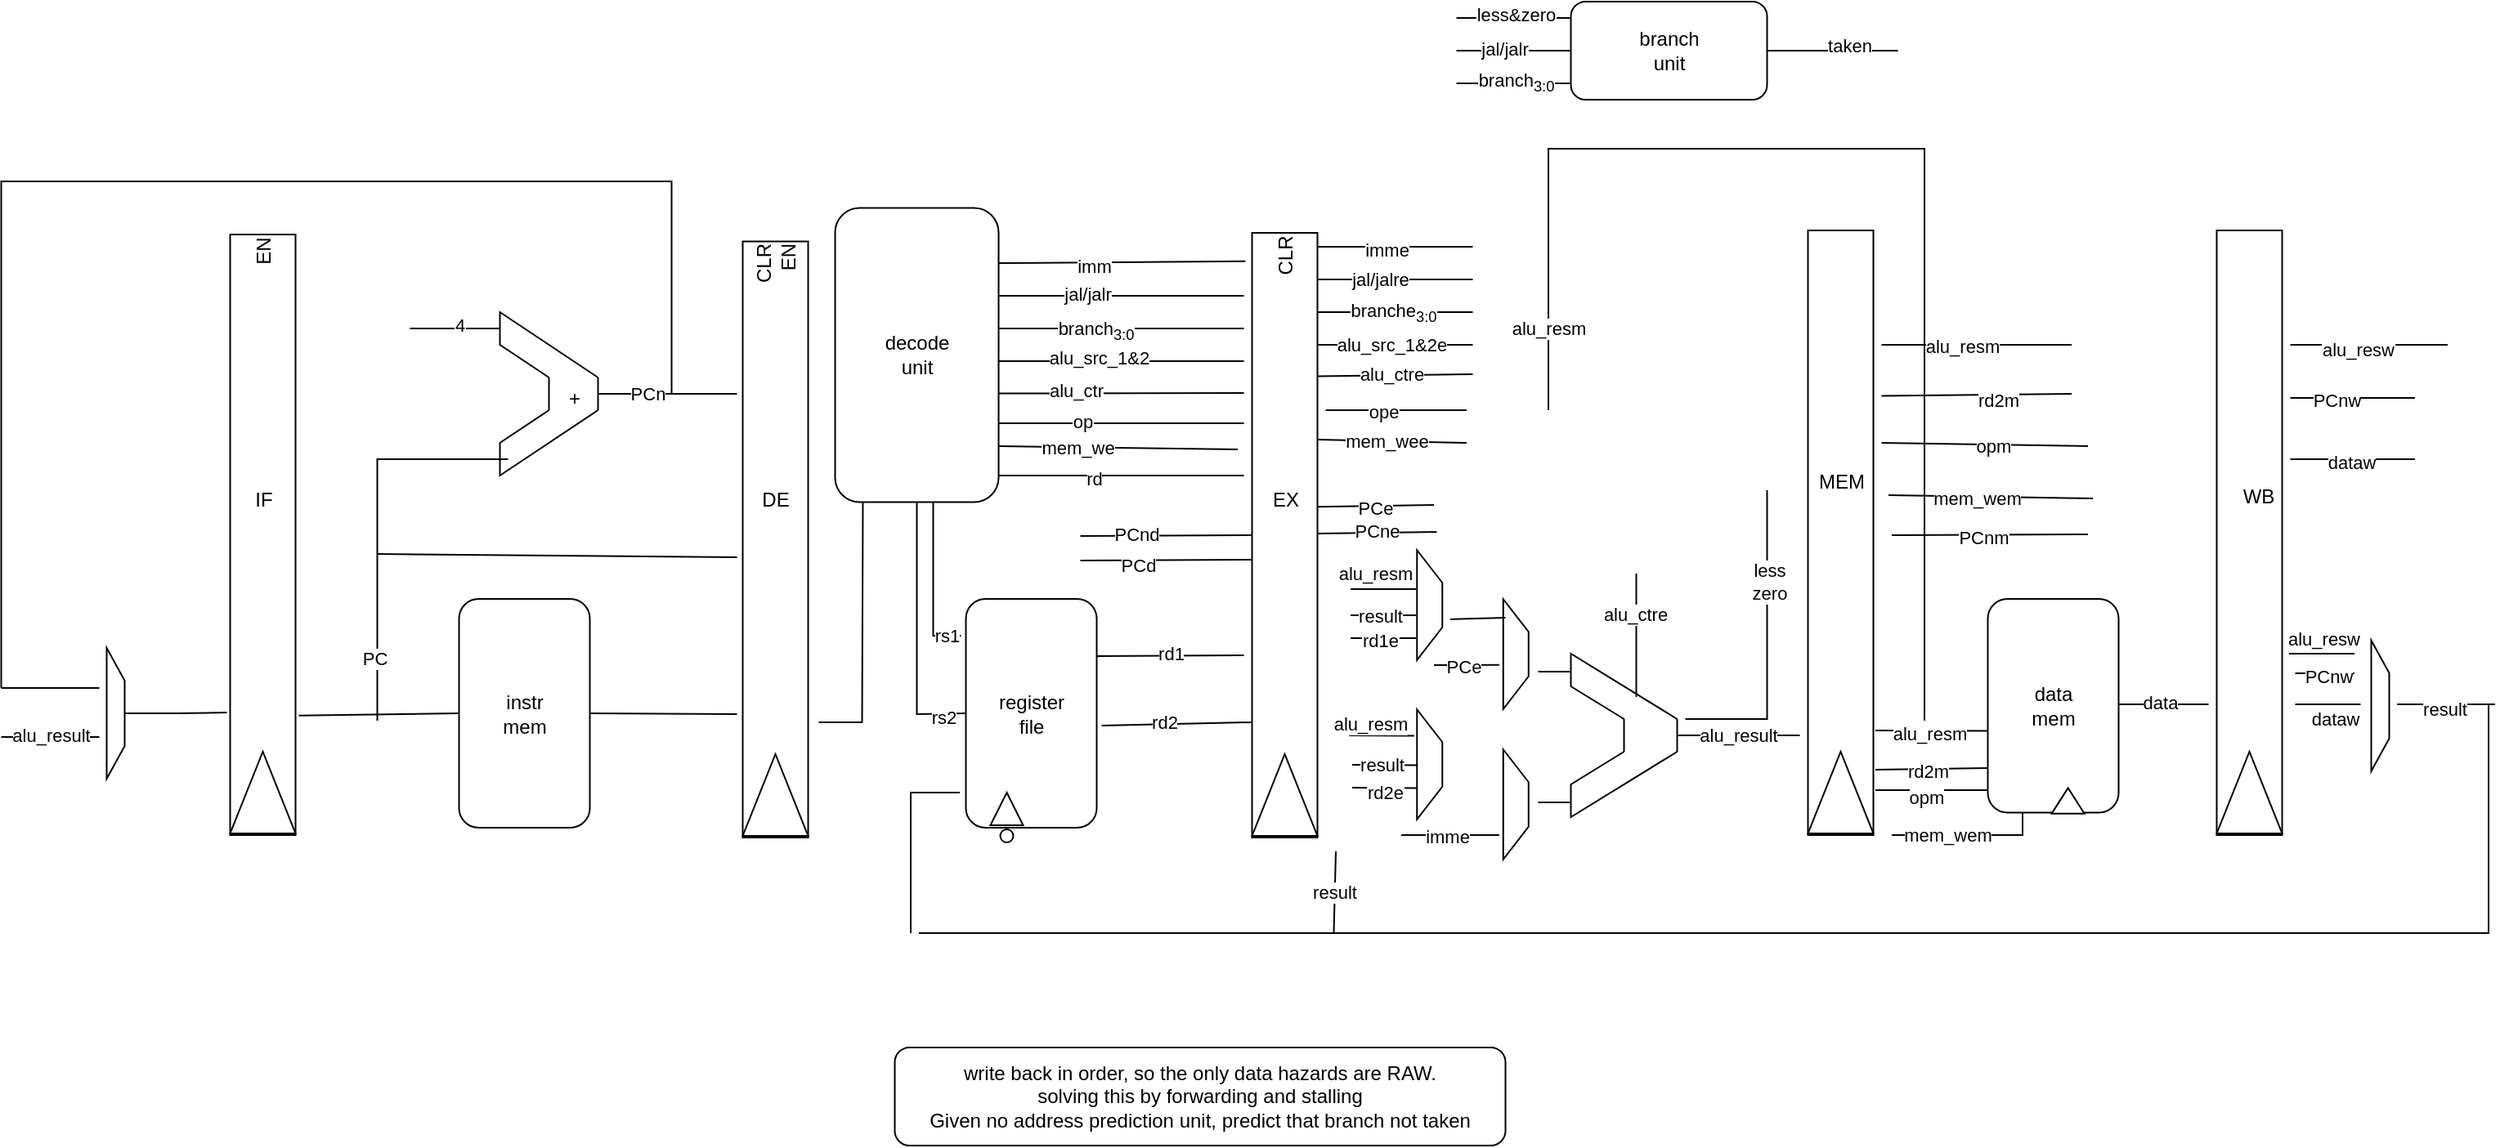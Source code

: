 <mxfile version="26.2.8">
  <diagram name="Page-1" id="StYZJcCEQKMgn_R7Sx6w">
    <mxGraphModel dx="2068" dy="1111" grid="1" gridSize="10" guides="1" tooltips="1" connect="1" arrows="1" fold="1" page="1" pageScale="1" pageWidth="850" pageHeight="1100" math="0" shadow="0">
      <root>
        <mxCell id="0" />
        <mxCell id="1" parent="0" />
        <mxCell id="P6e8AEhCtGOh2EU1g-Fo-20" value="write back in order, so the only data hazards are RAW.&lt;div&gt;solving this by forwarding and stalling&lt;/div&gt;&lt;div&gt;Given no address prediction unit, predict that branch not taken&lt;/div&gt;" style="rounded=1;whiteSpace=wrap;html=1;" parent="1" vertex="1">
          <mxGeometry x="670.25" y="910" width="373.5" height="60" as="geometry" />
        </mxCell>
        <mxCell id="Wlrv1BH2EtyuIiHUKAzt-6" value="instr&lt;div&gt;mem&lt;/div&gt;" style="rounded=1;whiteSpace=wrap;html=1;" vertex="1" parent="1">
          <mxGeometry x="403.75" y="635.5" width="80" height="140" as="geometry" />
        </mxCell>
        <mxCell id="Wlrv1BH2EtyuIiHUKAzt-10" value="" style="shape=trapezoid;perimeter=trapezoidPerimeter;whiteSpace=wrap;html=1;fixedSize=1;rotation=90;" vertex="1" parent="1">
          <mxGeometry x="153.75" y="700" width="80" height="11" as="geometry" />
        </mxCell>
        <mxCell id="Wlrv1BH2EtyuIiHUKAzt-24" value="&lt;div&gt;EN&lt;/div&gt;" style="rounded=0;whiteSpace=wrap;html=1;rotation=-90;align=right;" vertex="1" parent="1">
          <mxGeometry x="100" y="576.25" width="367.5" height="40" as="geometry" />
        </mxCell>
        <mxCell id="Wlrv1BH2EtyuIiHUKAzt-26" value="" style="triangle;whiteSpace=wrap;html=1;rotation=-90;" vertex="1" parent="1">
          <mxGeometry x="258.75" y="734" width="50" height="40" as="geometry" />
        </mxCell>
        <mxCell id="Wlrv1BH2EtyuIiHUKAzt-27" value="&lt;div&gt;CLR&lt;/div&gt;&lt;div&gt;EN&lt;/div&gt;" style="rounded=0;whiteSpace=wrap;html=1;rotation=-90;align=right;" vertex="1" parent="1">
          <mxGeometry x="414.88" y="579.13" width="364.75" height="40" as="geometry" />
        </mxCell>
        <mxCell id="Wlrv1BH2EtyuIiHUKAzt-28" value="" style="triangle;whiteSpace=wrap;html=1;rotation=-90;" vertex="1" parent="1">
          <mxGeometry x="572.25" y="735.5" width="50" height="40" as="geometry" />
        </mxCell>
        <mxCell id="Wlrv1BH2EtyuIiHUKAzt-29" value="&lt;div&gt;CLR&lt;/div&gt;" style="rounded=0;whiteSpace=wrap;html=1;rotation=-90;align=right;" vertex="1" parent="1">
          <mxGeometry x="723.75" y="576.5" width="370" height="40" as="geometry" />
        </mxCell>
        <mxCell id="Wlrv1BH2EtyuIiHUKAzt-30" value="" style="triangle;whiteSpace=wrap;html=1;rotation=-90;" vertex="1" parent="1">
          <mxGeometry x="883.75" y="735.5" width="50" height="40" as="geometry" />
        </mxCell>
        <mxCell id="Wlrv1BH2EtyuIiHUKAzt-31" value="" style="rounded=0;whiteSpace=wrap;html=1;rotation=-90;align=right;" vertex="1" parent="1">
          <mxGeometry x="1063.75" y="575" width="370" height="40" as="geometry" />
        </mxCell>
        <mxCell id="Wlrv1BH2EtyuIiHUKAzt-32" value="" style="triangle;whiteSpace=wrap;html=1;rotation=-90;" vertex="1" parent="1">
          <mxGeometry x="1223.75" y="734" width="50" height="40" as="geometry" />
        </mxCell>
        <mxCell id="Wlrv1BH2EtyuIiHUKAzt-33" value="" style="rounded=0;whiteSpace=wrap;html=1;rotation=-90;align=right;" vertex="1" parent="1">
          <mxGeometry x="1313.75" y="575" width="370" height="40" as="geometry" />
        </mxCell>
        <mxCell id="Wlrv1BH2EtyuIiHUKAzt-34" value="" style="triangle;whiteSpace=wrap;html=1;rotation=-90;" vertex="1" parent="1">
          <mxGeometry x="1473.75" y="734" width="50" height="40" as="geometry" />
        </mxCell>
        <mxCell id="Wlrv1BH2EtyuIiHUKAzt-35" value="IF" style="text;html=1;align=center;verticalAlign=middle;resizable=0;points=[];autosize=1;strokeColor=none;fillColor=none;" vertex="1" parent="1">
          <mxGeometry x="268.75" y="560" width="30" height="30" as="geometry" />
        </mxCell>
        <mxCell id="Wlrv1BH2EtyuIiHUKAzt-36" value="DE" style="text;html=1;align=center;verticalAlign=middle;resizable=0;points=[];autosize=1;strokeColor=none;fillColor=none;" vertex="1" parent="1">
          <mxGeometry x="577.25" y="560" width="40" height="30" as="geometry" />
        </mxCell>
        <mxCell id="Wlrv1BH2EtyuIiHUKAzt-37" value="EX" style="text;html=1;align=center;verticalAlign=middle;resizable=0;points=[];autosize=1;strokeColor=none;fillColor=none;" vertex="1" parent="1">
          <mxGeometry x="888.75" y="559.5" width="40" height="30" as="geometry" />
        </mxCell>
        <mxCell id="Wlrv1BH2EtyuIiHUKAzt-38" value="MEM" style="text;html=1;align=center;verticalAlign=middle;resizable=0;points=[];autosize=1;strokeColor=none;fillColor=none;" vertex="1" parent="1">
          <mxGeometry x="1223.75" y="549.13" width="50" height="30" as="geometry" />
        </mxCell>
        <mxCell id="Wlrv1BH2EtyuIiHUKAzt-39" value="WB" style="text;html=1;align=center;verticalAlign=middle;resizable=0;points=[];autosize=1;strokeColor=none;fillColor=none;" vertex="1" parent="1">
          <mxGeometry x="1483.75" y="558" width="40" height="30" as="geometry" />
        </mxCell>
        <mxCell id="Wlrv1BH2EtyuIiHUKAzt-41" style="edgeStyle=orthogonalEdgeStyle;rounded=0;orthogonalLoop=1;jettySize=auto;html=1;exitX=0.5;exitY=0;exitDx=0;exitDy=0;entryX=0.204;entryY=-0.05;entryDx=0;entryDy=0;entryPerimeter=0;endArrow=none;startFill=0;" edge="1" parent="1" source="Wlrv1BH2EtyuIiHUKAzt-10" target="Wlrv1BH2EtyuIiHUKAzt-24">
          <mxGeometry relative="1" as="geometry" />
        </mxCell>
        <mxCell id="Wlrv1BH2EtyuIiHUKAzt-42" value="" style="endArrow=none;html=1;rounded=0;exitX=0.199;exitY=1.05;exitDx=0;exitDy=0;exitPerimeter=0;entryX=0;entryY=0.5;entryDx=0;entryDy=0;" edge="1" parent="1" source="Wlrv1BH2EtyuIiHUKAzt-24" target="Wlrv1BH2EtyuIiHUKAzt-6">
          <mxGeometry width="50" height="50" relative="1" as="geometry">
            <mxPoint x="513.75" y="830" as="sourcePoint" />
            <mxPoint x="563.75" y="780" as="targetPoint" />
          </mxGeometry>
        </mxCell>
        <mxCell id="Wlrv1BH2EtyuIiHUKAzt-43" value="" style="endArrow=none;html=1;rounded=0;" edge="1" parent="1">
          <mxGeometry width="50" height="50" relative="1" as="geometry">
            <mxPoint x="353.75" y="704" as="sourcePoint" />
            <mxPoint x="433.75" y="550" as="targetPoint" />
            <Array as="points">
              <mxPoint x="353.75" y="550" />
            </Array>
          </mxGeometry>
        </mxCell>
        <mxCell id="Wlrv1BH2EtyuIiHUKAzt-46" value="PC" style="edgeLabel;html=1;align=center;verticalAlign=middle;resizable=0;points=[];" vertex="1" connectable="0" parent="Wlrv1BH2EtyuIiHUKAzt-43">
          <mxGeometry x="-0.727" y="2" relative="1" as="geometry">
            <mxPoint as="offset" />
          </mxGeometry>
        </mxCell>
        <mxCell id="Wlrv1BH2EtyuIiHUKAzt-45" value="" style="endArrow=none;html=1;rounded=0;" edge="1" parent="1">
          <mxGeometry width="50" height="50" relative="1" as="geometry">
            <mxPoint x="353.75" y="710" as="sourcePoint" />
            <mxPoint x="353.75" y="704" as="targetPoint" />
            <Array as="points" />
          </mxGeometry>
        </mxCell>
        <mxCell id="Wlrv1BH2EtyuIiHUKAzt-54" value="" style="group" vertex="1" connectable="0" parent="1">
          <mxGeometry x="428.75" y="460" width="60" height="100" as="geometry" />
        </mxCell>
        <mxCell id="Wlrv1BH2EtyuIiHUKAzt-49" value="" style="endArrow=none;html=1;rounded=0;" edge="1" parent="Wlrv1BH2EtyuIiHUKAzt-54">
          <mxGeometry width="50" height="50" relative="1" as="geometry">
            <mxPoint x="30" y="40" as="sourcePoint" />
            <mxPoint x="60" y="40" as="targetPoint" />
            <Array as="points">
              <mxPoint y="20" />
              <mxPoint />
            </Array>
          </mxGeometry>
        </mxCell>
        <mxCell id="Wlrv1BH2EtyuIiHUKAzt-51" value="" style="endArrow=none;html=1;rounded=0;" edge="1" parent="Wlrv1BH2EtyuIiHUKAzt-54">
          <mxGeometry width="50" height="50" relative="1" as="geometry">
            <mxPoint x="30" y="60" as="sourcePoint" />
            <mxPoint x="60" y="60" as="targetPoint" />
            <Array as="points">
              <mxPoint y="80" />
              <mxPoint y="100" />
            </Array>
          </mxGeometry>
        </mxCell>
        <mxCell id="Wlrv1BH2EtyuIiHUKAzt-52" value="" style="endArrow=none;html=1;rounded=0;" edge="1" parent="Wlrv1BH2EtyuIiHUKAzt-54">
          <mxGeometry width="50" height="50" relative="1" as="geometry">
            <mxPoint x="60" y="60" as="sourcePoint" />
            <mxPoint x="60" y="40" as="targetPoint" />
          </mxGeometry>
        </mxCell>
        <mxCell id="Wlrv1BH2EtyuIiHUKAzt-53" value="" style="endArrow=none;html=1;rounded=0;" edge="1" parent="Wlrv1BH2EtyuIiHUKAzt-54">
          <mxGeometry width="50" height="50" relative="1" as="geometry">
            <mxPoint x="30" y="60" as="sourcePoint" />
            <mxPoint x="30" y="40" as="targetPoint" />
          </mxGeometry>
        </mxCell>
        <mxCell id="Wlrv1BH2EtyuIiHUKAzt-55" value="" style="group" vertex="1" connectable="0" parent="1">
          <mxGeometry x="1083.75" y="669" width="65" height="100" as="geometry" />
        </mxCell>
        <mxCell id="Wlrv1BH2EtyuIiHUKAzt-56" value="" style="endArrow=none;html=1;rounded=0;" edge="1" parent="Wlrv1BH2EtyuIiHUKAzt-55">
          <mxGeometry width="50" height="50" relative="1" as="geometry">
            <mxPoint x="32.5" y="40" as="sourcePoint" />
            <mxPoint x="65" y="40" as="targetPoint" />
            <Array as="points">
              <mxPoint y="20" />
              <mxPoint />
            </Array>
          </mxGeometry>
        </mxCell>
        <mxCell id="Wlrv1BH2EtyuIiHUKAzt-57" value="" style="endArrow=none;html=1;rounded=0;" edge="1" parent="Wlrv1BH2EtyuIiHUKAzt-55">
          <mxGeometry width="50" height="50" relative="1" as="geometry">
            <mxPoint x="32.5" y="60" as="sourcePoint" />
            <mxPoint x="65" y="60" as="targetPoint" />
            <Array as="points">
              <mxPoint y="80" />
              <mxPoint y="100" />
            </Array>
          </mxGeometry>
        </mxCell>
        <mxCell id="Wlrv1BH2EtyuIiHUKAzt-58" value="" style="endArrow=none;html=1;rounded=0;" edge="1" parent="Wlrv1BH2EtyuIiHUKAzt-55">
          <mxGeometry width="50" height="50" relative="1" as="geometry">
            <mxPoint x="65" y="60" as="sourcePoint" />
            <mxPoint x="65" y="40" as="targetPoint" />
          </mxGeometry>
        </mxCell>
        <mxCell id="Wlrv1BH2EtyuIiHUKAzt-59" value="" style="endArrow=none;html=1;rounded=0;" edge="1" parent="Wlrv1BH2EtyuIiHUKAzt-55">
          <mxGeometry width="50" height="50" relative="1" as="geometry">
            <mxPoint x="32.5" y="60" as="sourcePoint" />
            <mxPoint x="32.5" y="40" as="targetPoint" />
          </mxGeometry>
        </mxCell>
        <mxCell id="Wlrv1BH2EtyuIiHUKAzt-97" value="" style="endArrow=none;html=1;rounded=0;" edge="1" parent="Wlrv1BH2EtyuIiHUKAzt-55">
          <mxGeometry width="50" height="50" relative="1" as="geometry">
            <mxPoint x="65" y="50" as="sourcePoint" />
            <mxPoint x="140" y="50" as="targetPoint" />
          </mxGeometry>
        </mxCell>
        <mxCell id="Wlrv1BH2EtyuIiHUKAzt-98" value="alu_result" style="edgeLabel;html=1;align=center;verticalAlign=middle;resizable=0;points=[];" vertex="1" connectable="0" parent="Wlrv1BH2EtyuIiHUKAzt-97">
          <mxGeometry x="-0.44" relative="1" as="geometry">
            <mxPoint x="16" as="offset" />
          </mxGeometry>
        </mxCell>
        <mxCell id="Wlrv1BH2EtyuIiHUKAzt-99" value="" style="endArrow=none;html=1;rounded=0;" edge="1" parent="Wlrv1BH2EtyuIiHUKAzt-55">
          <mxGeometry width="50" height="50" relative="1" as="geometry">
            <mxPoint x="70" y="40" as="sourcePoint" />
            <mxPoint x="120" y="-100" as="targetPoint" />
            <Array as="points">
              <mxPoint x="120" y="40" />
            </Array>
          </mxGeometry>
        </mxCell>
        <mxCell id="Wlrv1BH2EtyuIiHUKAzt-100" value="less&lt;div&gt;zero&lt;/div&gt;" style="edgeLabel;html=1;align=center;verticalAlign=middle;resizable=0;points=[];" vertex="1" connectable="0" parent="Wlrv1BH2EtyuIiHUKAzt-99">
          <mxGeometry x="0.41" y="-1" relative="1" as="geometry">
            <mxPoint as="offset" />
          </mxGeometry>
        </mxCell>
        <mxCell id="Wlrv1BH2EtyuIiHUKAzt-137" value="" style="endArrow=none;html=1;rounded=0;" edge="1" parent="Wlrv1BH2EtyuIiHUKAzt-55">
          <mxGeometry width="50" height="50" relative="1" as="geometry">
            <mxPoint x="40" y="26.5" as="sourcePoint" />
            <mxPoint x="40" y="-49" as="targetPoint" />
          </mxGeometry>
        </mxCell>
        <mxCell id="Wlrv1BH2EtyuIiHUKAzt-138" value="alu_ctre" style="edgeLabel;html=1;align=center;verticalAlign=middle;resizable=0;points=[];" vertex="1" connectable="0" parent="Wlrv1BH2EtyuIiHUKAzt-137">
          <mxGeometry x="0.338" y="1" relative="1" as="geometry">
            <mxPoint as="offset" />
          </mxGeometry>
        </mxCell>
        <mxCell id="Wlrv1BH2EtyuIiHUKAzt-61" value="" style="endArrow=none;html=1;rounded=0;" edge="1" parent="1">
          <mxGeometry width="50" height="50" relative="1" as="geometry">
            <mxPoint x="373.75" y="470" as="sourcePoint" />
            <mxPoint x="428.75" y="470" as="targetPoint" />
          </mxGeometry>
        </mxCell>
        <mxCell id="Wlrv1BH2EtyuIiHUKAzt-62" value="4" style="edgeLabel;html=1;align=center;verticalAlign=middle;resizable=0;points=[];" vertex="1" connectable="0" parent="Wlrv1BH2EtyuIiHUKAzt-61">
          <mxGeometry x="0.091" y="2" relative="1" as="geometry">
            <mxPoint as="offset" />
          </mxGeometry>
        </mxCell>
        <mxCell id="Wlrv1BH2EtyuIiHUKAzt-63" value="" style="endArrow=none;html=1;rounded=0;" edge="1" parent="1">
          <mxGeometry width="50" height="50" relative="1" as="geometry">
            <mxPoint x="488.75" y="510" as="sourcePoint" />
            <mxPoint x="573.75" y="510" as="targetPoint" />
          </mxGeometry>
        </mxCell>
        <mxCell id="Wlrv1BH2EtyuIiHUKAzt-136" value="PCn" style="edgeLabel;html=1;align=center;verticalAlign=middle;resizable=0;points=[];" vertex="1" connectable="0" parent="Wlrv1BH2EtyuIiHUKAzt-63">
          <mxGeometry x="-0.294" relative="1" as="geometry">
            <mxPoint as="offset" />
          </mxGeometry>
        </mxCell>
        <mxCell id="Wlrv1BH2EtyuIiHUKAzt-64" value="" style="endArrow=none;html=1;rounded=0;" edge="1" parent="1">
          <mxGeometry width="50" height="50" relative="1" as="geometry">
            <mxPoint x="353.75" y="608" as="sourcePoint" />
            <mxPoint x="573.75" y="610" as="targetPoint" />
          </mxGeometry>
        </mxCell>
        <mxCell id="Wlrv1BH2EtyuIiHUKAzt-65" value="+" style="text;html=1;align=center;verticalAlign=middle;resizable=0;points=[];autosize=1;strokeColor=none;fillColor=none;" vertex="1" parent="1">
          <mxGeometry x="458.75" y="498" width="30" height="30" as="geometry" />
        </mxCell>
        <mxCell id="Wlrv1BH2EtyuIiHUKAzt-66" value="" style="endArrow=none;html=1;rounded=0;" edge="1" parent="1">
          <mxGeometry width="50" height="50" relative="1" as="geometry">
            <mxPoint x="123.75" y="690" as="sourcePoint" />
            <mxPoint x="183.75" y="690" as="targetPoint" />
          </mxGeometry>
        </mxCell>
        <mxCell id="Wlrv1BH2EtyuIiHUKAzt-67" value="" style="endArrow=none;html=1;rounded=0;" edge="1" parent="1">
          <mxGeometry width="50" height="50" relative="1" as="geometry">
            <mxPoint x="123.75" y="720" as="sourcePoint" />
            <mxPoint x="183.75" y="720" as="targetPoint" />
          </mxGeometry>
        </mxCell>
        <mxCell id="Wlrv1BH2EtyuIiHUKAzt-176" value="alu_result" style="edgeLabel;html=1;align=center;verticalAlign=middle;resizable=0;points=[];" vertex="1" connectable="0" parent="Wlrv1BH2EtyuIiHUKAzt-67">
          <mxGeometry x="-0.025" y="1" relative="1" as="geometry">
            <mxPoint as="offset" />
          </mxGeometry>
        </mxCell>
        <mxCell id="Wlrv1BH2EtyuIiHUKAzt-69" value="" style="endArrow=none;html=1;rounded=0;" edge="1" parent="1">
          <mxGeometry width="50" height="50" relative="1" as="geometry">
            <mxPoint x="123.75" y="690" as="sourcePoint" />
            <mxPoint x="533.75" y="510" as="targetPoint" />
            <Array as="points">
              <mxPoint x="123.75" y="380" />
              <mxPoint x="533.75" y="380" />
            </Array>
          </mxGeometry>
        </mxCell>
        <mxCell id="Wlrv1BH2EtyuIiHUKAzt-70" value="" style="endArrow=none;html=1;rounded=0;exitX=1;exitY=0.5;exitDx=0;exitDy=0;" edge="1" parent="1" source="Wlrv1BH2EtyuIiHUKAzt-6">
          <mxGeometry width="50" height="50" relative="1" as="geometry">
            <mxPoint x="523.75" y="750" as="sourcePoint" />
            <mxPoint x="573.75" y="706" as="targetPoint" />
          </mxGeometry>
        </mxCell>
        <mxCell id="Wlrv1BH2EtyuIiHUKAzt-71" value="register&lt;div&gt;file&lt;/div&gt;" style="rounded=1;whiteSpace=wrap;html=1;" vertex="1" parent="1">
          <mxGeometry x="713.75" y="635.5" width="80" height="140" as="geometry" />
        </mxCell>
        <mxCell id="Wlrv1BH2EtyuIiHUKAzt-76" value="" style="endArrow=none;html=1;rounded=0;exitX=1;exitY=0.25;exitDx=0;exitDy=0;" edge="1" parent="1" source="Wlrv1BH2EtyuIiHUKAzt-71">
          <mxGeometry width="50" height="50" relative="1" as="geometry">
            <mxPoint x="778.75" y="720" as="sourcePoint" />
            <mxPoint x="883.75" y="670" as="targetPoint" />
          </mxGeometry>
        </mxCell>
        <mxCell id="Wlrv1BH2EtyuIiHUKAzt-77" value="rd1" style="edgeLabel;html=1;align=center;verticalAlign=middle;resizable=0;points=[];" vertex="1" connectable="0" parent="Wlrv1BH2EtyuIiHUKAzt-76">
          <mxGeometry x="0.0" y="2" relative="1" as="geometry">
            <mxPoint as="offset" />
          </mxGeometry>
        </mxCell>
        <mxCell id="Wlrv1BH2EtyuIiHUKAzt-78" value="" style="endArrow=none;html=1;rounded=0;exitX=1.038;exitY=0.554;exitDx=0;exitDy=0;exitPerimeter=0;" edge="1" parent="1" source="Wlrv1BH2EtyuIiHUKAzt-71">
          <mxGeometry width="50" height="50" relative="1" as="geometry">
            <mxPoint x="838.75" y="761" as="sourcePoint" />
            <mxPoint x="888.75" y="711" as="targetPoint" />
          </mxGeometry>
        </mxCell>
        <mxCell id="Wlrv1BH2EtyuIiHUKAzt-79" value="rd2" style="edgeLabel;html=1;align=center;verticalAlign=middle;resizable=0;points=[];" vertex="1" connectable="0" parent="Wlrv1BH2EtyuIiHUKAzt-78">
          <mxGeometry x="-0.174" y="1" relative="1" as="geometry">
            <mxPoint as="offset" />
          </mxGeometry>
        </mxCell>
        <mxCell id="Wlrv1BH2EtyuIiHUKAzt-80" value="" style="endArrow=none;html=1;rounded=0;entryX=0.17;entryY=0.993;entryDx=0;entryDy=0;entryPerimeter=0;" edge="1" parent="1" target="Wlrv1BH2EtyuIiHUKAzt-82">
          <mxGeometry width="50" height="50" relative="1" as="geometry">
            <mxPoint x="623.75" y="711" as="sourcePoint" />
            <mxPoint x="650.75" y="600" as="targetPoint" />
            <Array as="points">
              <mxPoint x="650.25" y="711" />
            </Array>
          </mxGeometry>
        </mxCell>
        <mxCell id="Wlrv1BH2EtyuIiHUKAzt-82" value="decode&lt;div&gt;unit&lt;/div&gt;" style="rounded=1;whiteSpace=wrap;html=1;" vertex="1" parent="1">
          <mxGeometry x="633.75" y="396.25" width="100" height="180" as="geometry" />
        </mxCell>
        <mxCell id="Wlrv1BH2EtyuIiHUKAzt-83" value="" style="endArrow=none;html=1;rounded=0;exitX=-0.037;exitY=0.161;exitDx=0;exitDy=0;exitPerimeter=0;" edge="1" parent="1" source="Wlrv1BH2EtyuIiHUKAzt-71">
          <mxGeometry width="50" height="50" relative="1" as="geometry">
            <mxPoint x="693.75" y="640" as="sourcePoint" />
            <mxPoint x="693.75" y="576.25" as="targetPoint" />
            <Array as="points">
              <mxPoint x="693.75" y="658" />
            </Array>
          </mxGeometry>
        </mxCell>
        <mxCell id="Wlrv1BH2EtyuIiHUKAzt-87" value="rs1" style="edgeLabel;html=1;align=center;verticalAlign=middle;resizable=0;points=[];" vertex="1" connectable="0" parent="Wlrv1BH2EtyuIiHUKAzt-83">
          <mxGeometry x="-0.817" relative="1" as="geometry">
            <mxPoint as="offset" />
          </mxGeometry>
        </mxCell>
        <mxCell id="Wlrv1BH2EtyuIiHUKAzt-85" value="" style="endArrow=none;html=1;rounded=0;entryX=0.5;entryY=1;entryDx=0;entryDy=0;exitX=0;exitY=0.5;exitDx=0;exitDy=0;" edge="1" parent="1" source="Wlrv1BH2EtyuIiHUKAzt-71" target="Wlrv1BH2EtyuIiHUKAzt-82">
          <mxGeometry width="50" height="50" relative="1" as="geometry">
            <mxPoint x="523.75" y="750" as="sourcePoint" />
            <mxPoint x="573.75" y="700" as="targetPoint" />
            <Array as="points">
              <mxPoint x="683.75" y="706" />
            </Array>
          </mxGeometry>
        </mxCell>
        <mxCell id="Wlrv1BH2EtyuIiHUKAzt-88" value="rs2" style="edgeLabel;html=1;align=center;verticalAlign=middle;resizable=0;points=[];" vertex="1" connectable="0" parent="Wlrv1BH2EtyuIiHUKAzt-85">
          <mxGeometry x="-0.824" y="2" relative="1" as="geometry">
            <mxPoint as="offset" />
          </mxGeometry>
        </mxCell>
        <mxCell id="Wlrv1BH2EtyuIiHUKAzt-89" value="" style="endArrow=none;html=1;rounded=0;" edge="1" parent="1">
          <mxGeometry width="50" height="50" relative="1" as="geometry">
            <mxPoint x="733.75" y="560" as="sourcePoint" />
            <mxPoint x="883.75" y="560" as="targetPoint" />
          </mxGeometry>
        </mxCell>
        <mxCell id="Wlrv1BH2EtyuIiHUKAzt-90" value="rd" style="edgeLabel;html=1;align=center;verticalAlign=middle;resizable=0;points=[];" vertex="1" connectable="0" parent="Wlrv1BH2EtyuIiHUKAzt-89">
          <mxGeometry x="-0.227" y="-3" relative="1" as="geometry">
            <mxPoint y="-1" as="offset" />
          </mxGeometry>
        </mxCell>
        <mxCell id="Wlrv1BH2EtyuIiHUKAzt-91" value="" style="endArrow=none;html=1;rounded=0;" edge="1" parent="1">
          <mxGeometry width="50" height="50" relative="1" as="geometry">
            <mxPoint x="733.75" y="509.75" as="sourcePoint" />
            <mxPoint x="883.75" y="509.5" as="targetPoint" />
          </mxGeometry>
        </mxCell>
        <mxCell id="Wlrv1BH2EtyuIiHUKAzt-116" value="alu_ctr" style="edgeLabel;html=1;align=center;verticalAlign=middle;resizable=0;points=[];" vertex="1" connectable="0" parent="Wlrv1BH2EtyuIiHUKAzt-91">
          <mxGeometry x="-0.373" y="2" relative="1" as="geometry">
            <mxPoint as="offset" />
          </mxGeometry>
        </mxCell>
        <mxCell id="Wlrv1BH2EtyuIiHUKAzt-92" value="" style="endArrow=none;html=1;rounded=0;entryX=0.953;entryY=-0.1;entryDx=0;entryDy=0;entryPerimeter=0;" edge="1" parent="1" target="Wlrv1BH2EtyuIiHUKAzt-29">
          <mxGeometry width="50" height="50" relative="1" as="geometry">
            <mxPoint x="733.75" y="430" as="sourcePoint" />
            <mxPoint x="783.75" y="380" as="targetPoint" />
          </mxGeometry>
        </mxCell>
        <mxCell id="Wlrv1BH2EtyuIiHUKAzt-93" value="imm" style="edgeLabel;html=1;align=center;verticalAlign=middle;resizable=0;points=[];" vertex="1" connectable="0" parent="Wlrv1BH2EtyuIiHUKAzt-92">
          <mxGeometry x="-0.232" y="-2" relative="1" as="geometry">
            <mxPoint as="offset" />
          </mxGeometry>
        </mxCell>
        <mxCell id="Wlrv1BH2EtyuIiHUKAzt-94" value="" style="endArrow=none;html=1;rounded=0;" edge="1" parent="1">
          <mxGeometry width="50" height="50" relative="1" as="geometry">
            <mxPoint x="733.75" y="450" as="sourcePoint" />
            <mxPoint x="883.75" y="450" as="targetPoint" />
          </mxGeometry>
        </mxCell>
        <mxCell id="Wlrv1BH2EtyuIiHUKAzt-110" value="jal/jalr" style="edgeLabel;html=1;align=center;verticalAlign=middle;resizable=0;points=[];" vertex="1" connectable="0" parent="Wlrv1BH2EtyuIiHUKAzt-94">
          <mxGeometry x="-0.28" y="1" relative="1" as="geometry">
            <mxPoint as="offset" />
          </mxGeometry>
        </mxCell>
        <mxCell id="Wlrv1BH2EtyuIiHUKAzt-101" value="branch&lt;div&gt;unit&lt;/div&gt;" style="rounded=1;whiteSpace=wrap;html=1;" vertex="1" parent="1">
          <mxGeometry x="1083.75" y="270" width="120" height="60" as="geometry" />
        </mxCell>
        <mxCell id="Wlrv1BH2EtyuIiHUKAzt-102" value="" style="endArrow=none;html=1;rounded=0;" edge="1" parent="1">
          <mxGeometry width="50" height="50" relative="1" as="geometry">
            <mxPoint x="1013.75" y="280" as="sourcePoint" />
            <mxPoint x="1083.75" y="280" as="targetPoint" />
          </mxGeometry>
        </mxCell>
        <mxCell id="Wlrv1BH2EtyuIiHUKAzt-103" value="less&amp;amp;zero" style="edgeLabel;html=1;align=center;verticalAlign=middle;resizable=0;points=[];" vertex="1" connectable="0" parent="Wlrv1BH2EtyuIiHUKAzt-102">
          <mxGeometry x="0.029" y="2" relative="1" as="geometry">
            <mxPoint as="offset" />
          </mxGeometry>
        </mxCell>
        <mxCell id="Wlrv1BH2EtyuIiHUKAzt-104" value="" style="endArrow=none;html=1;rounded=0;" edge="1" parent="1">
          <mxGeometry width="50" height="50" relative="1" as="geometry">
            <mxPoint x="1013.75" y="320" as="sourcePoint" />
            <mxPoint x="1083.75" y="320" as="targetPoint" />
          </mxGeometry>
        </mxCell>
        <mxCell id="Wlrv1BH2EtyuIiHUKAzt-105" value="branch&lt;sub&gt;3:0&lt;/sub&gt;" style="edgeLabel;html=1;align=center;verticalAlign=middle;resizable=0;points=[];" vertex="1" connectable="0" parent="Wlrv1BH2EtyuIiHUKAzt-104">
          <mxGeometry x="-0.286" relative="1" as="geometry">
            <mxPoint x="11" as="offset" />
          </mxGeometry>
        </mxCell>
        <mxCell id="Wlrv1BH2EtyuIiHUKAzt-106" value="" style="endArrow=none;html=1;rounded=0;" edge="1" parent="1">
          <mxGeometry width="50" height="50" relative="1" as="geometry">
            <mxPoint x="1203.75" y="300" as="sourcePoint" />
            <mxPoint x="1283.75" y="300" as="targetPoint" />
          </mxGeometry>
        </mxCell>
        <mxCell id="Wlrv1BH2EtyuIiHUKAzt-107" value="taken" style="edgeLabel;html=1;align=center;verticalAlign=middle;resizable=0;points=[];" vertex="1" connectable="0" parent="Wlrv1BH2EtyuIiHUKAzt-106">
          <mxGeometry x="0.25" y="3" relative="1" as="geometry">
            <mxPoint as="offset" />
          </mxGeometry>
        </mxCell>
        <mxCell id="Wlrv1BH2EtyuIiHUKAzt-108" value="" style="endArrow=none;html=1;rounded=0;" edge="1" parent="1">
          <mxGeometry width="50" height="50" relative="1" as="geometry">
            <mxPoint x="1013.75" y="300" as="sourcePoint" />
            <mxPoint x="1083.75" y="300" as="targetPoint" />
          </mxGeometry>
        </mxCell>
        <mxCell id="Wlrv1BH2EtyuIiHUKAzt-109" value="jal/jalr" style="edgeLabel;html=1;align=center;verticalAlign=middle;resizable=0;points=[];" vertex="1" connectable="0" parent="Wlrv1BH2EtyuIiHUKAzt-108">
          <mxGeometry x="-0.171" y="1" relative="1" as="geometry">
            <mxPoint as="offset" />
          </mxGeometry>
        </mxCell>
        <mxCell id="Wlrv1BH2EtyuIiHUKAzt-111" value="" style="endArrow=none;html=1;rounded=0;" edge="1" parent="1">
          <mxGeometry width="50" height="50" relative="1" as="geometry">
            <mxPoint x="733.75" y="470" as="sourcePoint" />
            <mxPoint x="883.75" y="470" as="targetPoint" />
          </mxGeometry>
        </mxCell>
        <mxCell id="Wlrv1BH2EtyuIiHUKAzt-112" value="branch&lt;sub&gt;3:0&lt;/sub&gt;" style="edgeLabel;html=1;align=center;verticalAlign=middle;resizable=0;points=[];" vertex="1" connectable="0" parent="Wlrv1BH2EtyuIiHUKAzt-111">
          <mxGeometry x="-0.36" y="-2" relative="1" as="geometry">
            <mxPoint x="11" as="offset" />
          </mxGeometry>
        </mxCell>
        <mxCell id="Wlrv1BH2EtyuIiHUKAzt-113" value="" style="endArrow=none;html=1;rounded=0;" edge="1" parent="1">
          <mxGeometry width="50" height="50" relative="1" as="geometry">
            <mxPoint x="733.75" y="490" as="sourcePoint" />
            <mxPoint x="883.75" y="490" as="targetPoint" />
          </mxGeometry>
        </mxCell>
        <mxCell id="Wlrv1BH2EtyuIiHUKAzt-114" value="alu_src_1&amp;amp;2" style="edgeLabel;html=1;align=center;verticalAlign=middle;resizable=0;points=[];" vertex="1" connectable="0" parent="Wlrv1BH2EtyuIiHUKAzt-113">
          <mxGeometry x="-0.48" y="2" relative="1" as="geometry">
            <mxPoint x="22" as="offset" />
          </mxGeometry>
        </mxCell>
        <mxCell id="Wlrv1BH2EtyuIiHUKAzt-115" value="" style="endArrow=none;html=1;rounded=0;" edge="1" parent="1">
          <mxGeometry width="50" height="50" relative="1" as="geometry">
            <mxPoint x="733.75" y="528" as="sourcePoint" />
            <mxPoint x="883.75" y="528" as="targetPoint" />
          </mxGeometry>
        </mxCell>
        <mxCell id="Wlrv1BH2EtyuIiHUKAzt-199" value="op" style="edgeLabel;html=1;align=center;verticalAlign=middle;resizable=0;points=[];" vertex="1" connectable="0" parent="Wlrv1BH2EtyuIiHUKAzt-115">
          <mxGeometry x="-0.317" y="1" relative="1" as="geometry">
            <mxPoint as="offset" />
          </mxGeometry>
        </mxCell>
        <mxCell id="Wlrv1BH2EtyuIiHUKAzt-117" value="" style="shape=trapezoid;perimeter=trapezoidPerimeter;whiteSpace=wrap;html=1;fixedSize=1;rotation=90;" vertex="1" parent="1">
          <mxGeometry x="1016.5" y="661.5" width="67.25" height="15.5" as="geometry" />
        </mxCell>
        <mxCell id="Wlrv1BH2EtyuIiHUKAzt-118" value="" style="shape=trapezoid;perimeter=trapezoidPerimeter;whiteSpace=wrap;html=1;fixedSize=1;rotation=90;" vertex="1" parent="1">
          <mxGeometry x="1016.5" y="753.5" width="67.25" height="15.5" as="geometry" />
        </mxCell>
        <mxCell id="Wlrv1BH2EtyuIiHUKAzt-119" value="" style="shape=trapezoid;perimeter=trapezoidPerimeter;whiteSpace=wrap;html=1;fixedSize=1;rotation=90;" vertex="1" parent="1">
          <mxGeometry x="963.75" y="631.5" width="67.25" height="15.5" as="geometry" />
        </mxCell>
        <mxCell id="Wlrv1BH2EtyuIiHUKAzt-120" value="" style="shape=trapezoid;perimeter=trapezoidPerimeter;whiteSpace=wrap;html=1;fixedSize=1;rotation=90;" vertex="1" parent="1">
          <mxGeometry x="963.75" y="729" width="67.25" height="15.5" as="geometry" />
        </mxCell>
        <mxCell id="Wlrv1BH2EtyuIiHUKAzt-121" value="" style="endArrow=none;html=1;rounded=0;" edge="1" parent="1">
          <mxGeometry width="50" height="50" relative="1" as="geometry">
            <mxPoint x="928.75" y="420" as="sourcePoint" />
            <mxPoint x="1023.75" y="420" as="targetPoint" />
          </mxGeometry>
        </mxCell>
        <mxCell id="Wlrv1BH2EtyuIiHUKAzt-122" value="imme" style="edgeLabel;html=1;align=center;verticalAlign=middle;resizable=0;points=[];" vertex="1" connectable="0" parent="Wlrv1BH2EtyuIiHUKAzt-121">
          <mxGeometry x="-0.116" y="-2" relative="1" as="geometry">
            <mxPoint as="offset" />
          </mxGeometry>
        </mxCell>
        <mxCell id="Wlrv1BH2EtyuIiHUKAzt-123" value="" style="endArrow=none;html=1;rounded=0;" edge="1" parent="1">
          <mxGeometry width="50" height="50" relative="1" as="geometry">
            <mxPoint x="928.75" y="440" as="sourcePoint" />
            <mxPoint x="1023.75" y="440" as="targetPoint" />
          </mxGeometry>
        </mxCell>
        <mxCell id="Wlrv1BH2EtyuIiHUKAzt-124" value="jal/jalre" style="edgeLabel;html=1;align=center;verticalAlign=middle;resizable=0;points=[];" vertex="1" connectable="0" parent="Wlrv1BH2EtyuIiHUKAzt-123">
          <mxGeometry x="-0.2" relative="1" as="geometry">
            <mxPoint as="offset" />
          </mxGeometry>
        </mxCell>
        <mxCell id="Wlrv1BH2EtyuIiHUKAzt-126" value="" style="endArrow=none;html=1;rounded=0;" edge="1" parent="1">
          <mxGeometry width="50" height="50" relative="1" as="geometry">
            <mxPoint x="928.75" y="460" as="sourcePoint" />
            <mxPoint x="1023.75" y="460" as="targetPoint" />
          </mxGeometry>
        </mxCell>
        <mxCell id="Wlrv1BH2EtyuIiHUKAzt-127" value="branche&lt;sub&gt;3:0&lt;/sub&gt;" style="edgeLabel;html=1;align=center;verticalAlign=middle;resizable=0;points=[];" vertex="1" connectable="0" parent="Wlrv1BH2EtyuIiHUKAzt-126">
          <mxGeometry x="-0.284" y="-1" relative="1" as="geometry">
            <mxPoint x="12" as="offset" />
          </mxGeometry>
        </mxCell>
        <mxCell id="Wlrv1BH2EtyuIiHUKAzt-128" value="" style="endArrow=none;html=1;rounded=0;" edge="1" parent="1">
          <mxGeometry width="50" height="50" relative="1" as="geometry">
            <mxPoint x="928.75" y="480" as="sourcePoint" />
            <mxPoint x="1023.75" y="480" as="targetPoint" />
          </mxGeometry>
        </mxCell>
        <mxCell id="Wlrv1BH2EtyuIiHUKAzt-129" value="alu_src_1&amp;amp;2e" style="edgeLabel;html=1;align=center;verticalAlign=middle;resizable=0;points=[];" vertex="1" connectable="0" parent="Wlrv1BH2EtyuIiHUKAzt-128">
          <mxGeometry x="-0.347" y="-1" relative="1" as="geometry">
            <mxPoint x="14" y="-1" as="offset" />
          </mxGeometry>
        </mxCell>
        <mxCell id="Wlrv1BH2EtyuIiHUKAzt-130" value="" style="endArrow=none;html=1;rounded=0;" edge="1" parent="1">
          <mxGeometry width="50" height="50" relative="1" as="geometry">
            <mxPoint x="928.75" y="499.25" as="sourcePoint" />
            <mxPoint x="1023.75" y="498" as="targetPoint" />
          </mxGeometry>
        </mxCell>
        <mxCell id="Wlrv1BH2EtyuIiHUKAzt-131" value="alu_ctre" style="edgeLabel;html=1;align=center;verticalAlign=middle;resizable=0;points=[];" vertex="1" connectable="0" parent="Wlrv1BH2EtyuIiHUKAzt-130">
          <mxGeometry x="-0.348" y="-3" relative="1" as="geometry">
            <mxPoint x="14" y="-4" as="offset" />
          </mxGeometry>
        </mxCell>
        <mxCell id="Wlrv1BH2EtyuIiHUKAzt-132" value="data&lt;div&gt;mem&lt;/div&gt;" style="rounded=1;whiteSpace=wrap;html=1;" vertex="1" parent="1">
          <mxGeometry x="1338.75" y="635.5" width="80" height="130.75" as="geometry" />
        </mxCell>
        <mxCell id="Wlrv1BH2EtyuIiHUKAzt-133" value="" style="shape=trapezoid;perimeter=trapezoidPerimeter;whiteSpace=wrap;html=1;fixedSize=1;rotation=90;" vertex="1" parent="1">
          <mxGeometry x="1538.75" y="695.38" width="80" height="11" as="geometry" />
        </mxCell>
        <mxCell id="Wlrv1BH2EtyuIiHUKAzt-134" value="" style="endArrow=none;html=1;rounded=0;" edge="1" parent="1">
          <mxGeometry width="50" height="50" relative="1" as="geometry">
            <mxPoint x="1418.75" y="700" as="sourcePoint" />
            <mxPoint x="1473.75" y="700" as="targetPoint" />
          </mxGeometry>
        </mxCell>
        <mxCell id="Wlrv1BH2EtyuIiHUKAzt-221" value="data" style="edgeLabel;html=1;align=center;verticalAlign=middle;resizable=0;points=[];" vertex="1" connectable="0" parent="Wlrv1BH2EtyuIiHUKAzt-134">
          <mxGeometry x="-0.118" y="1" relative="1" as="geometry">
            <mxPoint as="offset" />
          </mxGeometry>
        </mxCell>
        <mxCell id="Wlrv1BH2EtyuIiHUKAzt-135" value="" style="endArrow=none;html=1;rounded=0;" edge="1" parent="1">
          <mxGeometry width="50" height="50" relative="1" as="geometry">
            <mxPoint x="1526.75" y="700" as="sourcePoint" />
            <mxPoint x="1566.75" y="700" as="targetPoint" />
          </mxGeometry>
        </mxCell>
        <mxCell id="Wlrv1BH2EtyuIiHUKAzt-227" value="dataw" style="edgeLabel;html=1;align=center;verticalAlign=middle;resizable=0;points=[];" vertex="1" connectable="0" parent="Wlrv1BH2EtyuIiHUKAzt-135">
          <mxGeometry x="0.163" y="-9" relative="1" as="geometry">
            <mxPoint as="offset" />
          </mxGeometry>
        </mxCell>
        <mxCell id="Wlrv1BH2EtyuIiHUKAzt-139" value="" style="endArrow=none;html=1;rounded=0;" edge="1" parent="1">
          <mxGeometry width="50" height="50" relative="1" as="geometry">
            <mxPoint x="1063.75" y="680" as="sourcePoint" />
            <mxPoint x="1083.75" y="680" as="targetPoint" />
          </mxGeometry>
        </mxCell>
        <mxCell id="Wlrv1BH2EtyuIiHUKAzt-140" value="" style="endArrow=none;html=1;rounded=0;" edge="1" parent="1">
          <mxGeometry width="50" height="50" relative="1" as="geometry">
            <mxPoint x="1063.75" y="760" as="sourcePoint" />
            <mxPoint x="1083.75" y="760" as="targetPoint" />
          </mxGeometry>
        </mxCell>
        <mxCell id="Wlrv1BH2EtyuIiHUKAzt-142" value="" style="endArrow=none;html=1;rounded=0;" edge="1" parent="1">
          <mxGeometry width="50" height="50" relative="1" as="geometry">
            <mxPoint x="783.75" y="612" as="sourcePoint" />
            <mxPoint x="888.75" y="611.5" as="targetPoint" />
          </mxGeometry>
        </mxCell>
        <mxCell id="Wlrv1BH2EtyuIiHUKAzt-143" value="PCd" style="edgeLabel;html=1;align=center;verticalAlign=middle;resizable=0;points=[];" vertex="1" connectable="0" parent="Wlrv1BH2EtyuIiHUKAzt-142">
          <mxGeometry x="-0.334" y="-3" relative="1" as="geometry">
            <mxPoint as="offset" />
          </mxGeometry>
        </mxCell>
        <mxCell id="Wlrv1BH2EtyuIiHUKAzt-144" value="" style="endArrow=none;html=1;rounded=0;entryX=0.5;entryY=0;entryDx=0;entryDy=0;" edge="1" parent="1" target="Wlrv1BH2EtyuIiHUKAzt-29">
          <mxGeometry width="50" height="50" relative="1" as="geometry">
            <mxPoint x="783.75" y="597" as="sourcePoint" />
            <mxPoint x="943.75" y="700" as="targetPoint" />
          </mxGeometry>
        </mxCell>
        <mxCell id="Wlrv1BH2EtyuIiHUKAzt-145" value="PCnd" style="edgeLabel;html=1;align=center;verticalAlign=middle;resizable=0;points=[];" vertex="1" connectable="0" parent="Wlrv1BH2EtyuIiHUKAzt-144">
          <mxGeometry x="-0.409" y="1" relative="1" as="geometry">
            <mxPoint x="3" as="offset" />
          </mxGeometry>
        </mxCell>
        <mxCell id="Wlrv1BH2EtyuIiHUKAzt-146" value="" style="endArrow=none;html=1;rounded=0;" edge="1" parent="1">
          <mxGeometry width="50" height="50" relative="1" as="geometry">
            <mxPoint x="1000" y="676" as="sourcePoint" />
            <mxPoint x="1040" y="675.88" as="targetPoint" />
          </mxGeometry>
        </mxCell>
        <mxCell id="Wlrv1BH2EtyuIiHUKAzt-147" value="PCe" style="edgeLabel;html=1;align=center;verticalAlign=middle;resizable=0;points=[];" vertex="1" connectable="0" parent="Wlrv1BH2EtyuIiHUKAzt-146">
          <mxGeometry x="-0.1" y="-1" relative="1" as="geometry">
            <mxPoint as="offset" />
          </mxGeometry>
        </mxCell>
        <mxCell id="Wlrv1BH2EtyuIiHUKAzt-148" value="" style="endArrow=none;html=1;rounded=0;exitX=1.206;exitY=0.383;exitDx=0;exitDy=0;exitPerimeter=0;" edge="1" parent="1">
          <mxGeometry width="50" height="50" relative="1" as="geometry">
            <mxPoint x="928.75" y="595.49" as="sourcePoint" />
            <mxPoint x="1001.76" y="594.5" as="targetPoint" />
          </mxGeometry>
        </mxCell>
        <mxCell id="Wlrv1BH2EtyuIiHUKAzt-149" value="PCne" style="edgeLabel;html=1;align=center;verticalAlign=middle;resizable=0;points=[];" vertex="1" connectable="0" parent="Wlrv1BH2EtyuIiHUKAzt-148">
          <mxGeometry x="-0.198" y="1" relative="1" as="geometry">
            <mxPoint x="7" as="offset" />
          </mxGeometry>
        </mxCell>
        <mxCell id="Wlrv1BH2EtyuIiHUKAzt-150" value="" style="endArrow=none;html=1;rounded=0;" edge="1" parent="1">
          <mxGeometry width="50" height="50" relative="1" as="geometry">
            <mxPoint x="928.75" y="579.13" as="sourcePoint" />
            <mxPoint x="1000" y="578" as="targetPoint" />
          </mxGeometry>
        </mxCell>
        <mxCell id="Wlrv1BH2EtyuIiHUKAzt-152" value="PCe" style="edgeLabel;html=1;align=center;verticalAlign=middle;resizable=0;points=[];" vertex="1" connectable="0" parent="Wlrv1BH2EtyuIiHUKAzt-150">
          <mxGeometry x="-0.011" y="-1" relative="1" as="geometry">
            <mxPoint as="offset" />
          </mxGeometry>
        </mxCell>
        <mxCell id="Wlrv1BH2EtyuIiHUKAzt-153" value="" style="endArrow=none;html=1;rounded=0;exitX=0.63;exitY=-0.315;exitDx=0;exitDy=0;exitPerimeter=0;" edge="1" parent="1" source="Wlrv1BH2EtyuIiHUKAzt-119">
          <mxGeometry width="50" height="50" relative="1" as="geometry">
            <mxPoint x="993.75" y="697" as="sourcePoint" />
            <mxPoint x="1043.75" y="647" as="targetPoint" />
          </mxGeometry>
        </mxCell>
        <mxCell id="Wlrv1BH2EtyuIiHUKAzt-154" value="" style="endArrow=none;html=1;rounded=0;" edge="1" parent="1">
          <mxGeometry width="50" height="50" relative="1" as="geometry">
            <mxPoint x="949" y="629.5" as="sourcePoint" />
            <mxPoint x="989" y="629.5" as="targetPoint" />
          </mxGeometry>
        </mxCell>
        <mxCell id="Wlrv1BH2EtyuIiHUKAzt-170" value="alu_resm" style="edgeLabel;html=1;align=center;verticalAlign=middle;resizable=0;points=[];" vertex="1" connectable="0" parent="Wlrv1BH2EtyuIiHUKAzt-154">
          <mxGeometry x="-0.35" y="4" relative="1" as="geometry">
            <mxPoint x="2" y="-6" as="offset" />
          </mxGeometry>
        </mxCell>
        <mxCell id="Wlrv1BH2EtyuIiHUKAzt-156" value="" style="endArrow=none;html=1;rounded=0;" edge="1" parent="1">
          <mxGeometry width="50" height="50" relative="1" as="geometry">
            <mxPoint x="949" y="645.5" as="sourcePoint" />
            <mxPoint x="989" y="645.5" as="targetPoint" />
          </mxGeometry>
        </mxCell>
        <mxCell id="Wlrv1BH2EtyuIiHUKAzt-183" value="result" style="edgeLabel;html=1;align=center;verticalAlign=middle;resizable=0;points=[];" vertex="1" connectable="0" parent="Wlrv1BH2EtyuIiHUKAzt-156">
          <mxGeometry x="-0.35" y="1" relative="1" as="geometry">
            <mxPoint x="5" y="1" as="offset" />
          </mxGeometry>
        </mxCell>
        <mxCell id="Wlrv1BH2EtyuIiHUKAzt-157" value="" style="endArrow=none;html=1;rounded=0;" edge="1" parent="1">
          <mxGeometry width="50" height="50" relative="1" as="geometry">
            <mxPoint x="949" y="659.5" as="sourcePoint" />
            <mxPoint x="989" y="659.5" as="targetPoint" />
          </mxGeometry>
        </mxCell>
        <mxCell id="Wlrv1BH2EtyuIiHUKAzt-158" value="rd1e" style="edgeLabel;html=1;align=center;verticalAlign=middle;resizable=0;points=[];" vertex="1" connectable="0" parent="Wlrv1BH2EtyuIiHUKAzt-157">
          <mxGeometry x="-0.1" relative="1" as="geometry">
            <mxPoint y="1" as="offset" />
          </mxGeometry>
        </mxCell>
        <mxCell id="Wlrv1BH2EtyuIiHUKAzt-159" value="" style="endArrow=none;html=1;rounded=0;" edge="1" parent="1">
          <mxGeometry width="50" height="50" relative="1" as="geometry">
            <mxPoint x="950" y="751" as="sourcePoint" />
            <mxPoint x="990" y="751.25" as="targetPoint" />
          </mxGeometry>
        </mxCell>
        <mxCell id="Wlrv1BH2EtyuIiHUKAzt-162" value="rd2e" style="edgeLabel;html=1;align=center;verticalAlign=middle;resizable=0;points=[];" vertex="1" connectable="0" parent="Wlrv1BH2EtyuIiHUKAzt-159">
          <mxGeometry x="0.001" y="-3" relative="1" as="geometry">
            <mxPoint as="offset" />
          </mxGeometry>
        </mxCell>
        <mxCell id="Wlrv1BH2EtyuIiHUKAzt-160" value="" style="endArrow=none;html=1;rounded=0;" edge="1" parent="1">
          <mxGeometry width="50" height="50" relative="1" as="geometry">
            <mxPoint x="950" y="737" as="sourcePoint" />
            <mxPoint x="990" y="737.25" as="targetPoint" />
          </mxGeometry>
        </mxCell>
        <mxCell id="Wlrv1BH2EtyuIiHUKAzt-184" value="result" style="edgeLabel;html=1;align=center;verticalAlign=middle;resizable=0;points=[];" vertex="1" connectable="0" parent="Wlrv1BH2EtyuIiHUKAzt-160">
          <mxGeometry x="-0.35" relative="1" as="geometry">
            <mxPoint x="5" as="offset" />
          </mxGeometry>
        </mxCell>
        <mxCell id="Wlrv1BH2EtyuIiHUKAzt-161" value="" style="endArrow=none;html=1;rounded=0;" edge="1" parent="1">
          <mxGeometry width="50" height="50" relative="1" as="geometry">
            <mxPoint x="948" y="719" as="sourcePoint" />
            <mxPoint x="988" y="719.25" as="targetPoint" />
          </mxGeometry>
        </mxCell>
        <mxCell id="Wlrv1BH2EtyuIiHUKAzt-163" value="" style="endArrow=none;html=1;rounded=0;" edge="1" parent="1">
          <mxGeometry width="50" height="50" relative="1" as="geometry">
            <mxPoint x="980" y="780" as="sourcePoint" />
            <mxPoint x="1040" y="780" as="targetPoint" />
          </mxGeometry>
        </mxCell>
        <mxCell id="Wlrv1BH2EtyuIiHUKAzt-164" value="imme" style="edgeLabel;html=1;align=center;verticalAlign=middle;resizable=0;points=[];" vertex="1" connectable="0" parent="Wlrv1BH2EtyuIiHUKAzt-163">
          <mxGeometry x="-0.067" y="-1" relative="1" as="geometry">
            <mxPoint as="offset" />
          </mxGeometry>
        </mxCell>
        <mxCell id="Wlrv1BH2EtyuIiHUKAzt-165" value="" style="endArrow=none;html=1;rounded=0;" edge="1" parent="1">
          <mxGeometry width="50" height="50" relative="1" as="geometry">
            <mxPoint x="1270" y="716" as="sourcePoint" />
            <mxPoint x="1338.75" y="716.25" as="targetPoint" />
          </mxGeometry>
        </mxCell>
        <mxCell id="Wlrv1BH2EtyuIiHUKAzt-168" value="alu_resm" style="edgeLabel;html=1;align=center;verticalAlign=middle;resizable=0;points=[];" vertex="1" connectable="0" parent="Wlrv1BH2EtyuIiHUKAzt-165">
          <mxGeometry x="-0.04" y="-2" relative="1" as="geometry">
            <mxPoint as="offset" />
          </mxGeometry>
        </mxCell>
        <mxCell id="Wlrv1BH2EtyuIiHUKAzt-167" value="" style="endArrow=none;html=1;rounded=0;" edge="1" parent="1">
          <mxGeometry width="50" height="50" relative="1" as="geometry">
            <mxPoint x="1300" y="710" as="sourcePoint" />
            <mxPoint x="1070" y="520" as="targetPoint" />
            <Array as="points">
              <mxPoint x="1300" y="360" />
              <mxPoint x="1070" y="360" />
            </Array>
          </mxGeometry>
        </mxCell>
        <mxCell id="Wlrv1BH2EtyuIiHUKAzt-169" value="alu_resm" style="edgeLabel;html=1;align=center;verticalAlign=middle;resizable=0;points=[];" vertex="1" connectable="0" parent="Wlrv1BH2EtyuIiHUKAzt-167">
          <mxGeometry x="0.865" relative="1" as="geometry">
            <mxPoint as="offset" />
          </mxGeometry>
        </mxCell>
        <mxCell id="Wlrv1BH2EtyuIiHUKAzt-171" value="alu_resm" style="edgeLabel;html=1;align=center;verticalAlign=middle;resizable=0;points=[];" vertex="1" connectable="0" parent="1">
          <mxGeometry x="964" y="712.5" as="geometry">
            <mxPoint x="-3" y="-1" as="offset" />
          </mxGeometry>
        </mxCell>
        <mxCell id="Wlrv1BH2EtyuIiHUKAzt-172" value="" style="endArrow=none;html=1;rounded=0;" edge="1" parent="1">
          <mxGeometry width="50" height="50" relative="1" as="geometry">
            <mxPoint x="1589" y="700" as="sourcePoint" />
            <mxPoint x="1649" y="700" as="targetPoint" />
          </mxGeometry>
        </mxCell>
        <mxCell id="Wlrv1BH2EtyuIiHUKAzt-174" value="result" style="edgeLabel;html=1;align=center;verticalAlign=middle;resizable=0;points=[];" vertex="1" connectable="0" parent="Wlrv1BH2EtyuIiHUKAzt-172">
          <mxGeometry x="-0.033" y="-3" relative="1" as="geometry">
            <mxPoint as="offset" />
          </mxGeometry>
        </mxCell>
        <mxCell id="Wlrv1BH2EtyuIiHUKAzt-175" value="" style="endArrow=none;html=1;rounded=0;" edge="1" parent="1">
          <mxGeometry width="50" height="50" relative="1" as="geometry">
            <mxPoint x="685" y="840" as="sourcePoint" />
            <mxPoint x="1645" y="700" as="targetPoint" />
            <Array as="points">
              <mxPoint x="1645" y="840" />
            </Array>
          </mxGeometry>
        </mxCell>
        <mxCell id="Wlrv1BH2EtyuIiHUKAzt-177" value="" style="endArrow=none;html=1;rounded=0;entryX=-0.047;entryY=0.846;entryDx=0;entryDy=0;entryPerimeter=0;" edge="1" parent="1" target="Wlrv1BH2EtyuIiHUKAzt-71">
          <mxGeometry width="50" height="50" relative="1" as="geometry">
            <mxPoint x="680" y="840" as="sourcePoint" />
            <mxPoint x="733.75" y="790" as="targetPoint" />
            <Array as="points">
              <mxPoint x="680" y="754" />
            </Array>
          </mxGeometry>
        </mxCell>
        <mxCell id="Wlrv1BH2EtyuIiHUKAzt-178" value="" style="verticalLabelPosition=bottom;shadow=0;dashed=0;align=center;html=1;verticalAlign=top;shape=mxgraph.electrical.logic_gates.inverting_contact;" vertex="1" parent="1">
          <mxGeometry x="733.75" y="775.5" width="10" height="10" as="geometry" />
        </mxCell>
        <mxCell id="Wlrv1BH2EtyuIiHUKAzt-179" value="" style="triangle;whiteSpace=wrap;html=1;rotation=-90;" vertex="1" parent="1">
          <mxGeometry x="728.75" y="754" width="20" height="20" as="geometry" />
        </mxCell>
        <mxCell id="Wlrv1BH2EtyuIiHUKAzt-181" value="" style="endArrow=none;html=1;rounded=0;" edge="1" parent="1">
          <mxGeometry width="50" height="50" relative="1" as="geometry">
            <mxPoint x="940" y="790" as="sourcePoint" />
            <mxPoint x="938.75" y="840" as="targetPoint" />
          </mxGeometry>
        </mxCell>
        <mxCell id="Wlrv1BH2EtyuIiHUKAzt-182" value="result" style="edgeLabel;html=1;align=center;verticalAlign=middle;resizable=0;points=[];" vertex="1" connectable="0" parent="Wlrv1BH2EtyuIiHUKAzt-181">
          <mxGeometry x="0.001" y="-1" relative="1" as="geometry">
            <mxPoint as="offset" />
          </mxGeometry>
        </mxCell>
        <mxCell id="Wlrv1BH2EtyuIiHUKAzt-185" value="" style="endArrow=none;html=1;rounded=0;" edge="1" parent="1">
          <mxGeometry width="50" height="50" relative="1" as="geometry">
            <mxPoint x="1270" y="740" as="sourcePoint" />
            <mxPoint x="1338.75" y="739" as="targetPoint" />
          </mxGeometry>
        </mxCell>
        <mxCell id="Wlrv1BH2EtyuIiHUKAzt-186" value="rd2m" style="edgeLabel;html=1;align=center;verticalAlign=middle;resizable=0;points=[];" vertex="1" connectable="0" parent="Wlrv1BH2EtyuIiHUKAzt-185">
          <mxGeometry x="-0.07" y="-1" relative="1" as="geometry">
            <mxPoint as="offset" />
          </mxGeometry>
        </mxCell>
        <mxCell id="Wlrv1BH2EtyuIiHUKAzt-187" value="" style="endArrow=none;html=1;rounded=0;" edge="1" parent="1">
          <mxGeometry width="50" height="50" relative="1" as="geometry">
            <mxPoint x="1273.75" y="511.25" as="sourcePoint" />
            <mxPoint x="1390" y="510" as="targetPoint" />
          </mxGeometry>
        </mxCell>
        <mxCell id="Wlrv1BH2EtyuIiHUKAzt-188" value="rd2m" style="edgeLabel;html=1;align=center;verticalAlign=middle;resizable=0;points=[];" vertex="1" connectable="0" parent="Wlrv1BH2EtyuIiHUKAzt-187">
          <mxGeometry x="0.225" y="-3" relative="1" as="geometry">
            <mxPoint as="offset" />
          </mxGeometry>
        </mxCell>
        <mxCell id="Wlrv1BH2EtyuIiHUKAzt-190" value="" style="endArrow=none;html=1;rounded=0;" edge="1" parent="1">
          <mxGeometry width="50" height="50" relative="1" as="geometry">
            <mxPoint x="1273.75" y="540" as="sourcePoint" />
            <mxPoint x="1400" y="542" as="targetPoint" />
          </mxGeometry>
        </mxCell>
        <mxCell id="Wlrv1BH2EtyuIiHUKAzt-194" value="opm" style="edgeLabel;html=1;align=center;verticalAlign=middle;resizable=0;points=[];" vertex="1" connectable="0" parent="Wlrv1BH2EtyuIiHUKAzt-190">
          <mxGeometry x="0.081" y="-1" relative="1" as="geometry">
            <mxPoint as="offset" />
          </mxGeometry>
        </mxCell>
        <mxCell id="Wlrv1BH2EtyuIiHUKAzt-191" value="" style="triangle;whiteSpace=wrap;html=1;rotation=-90;" vertex="1" parent="1">
          <mxGeometry x="1380" y="749" width="15.63" height="20" as="geometry" />
        </mxCell>
        <mxCell id="Wlrv1BH2EtyuIiHUKAzt-192" value="" style="endArrow=none;html=1;rounded=0;" edge="1" parent="1">
          <mxGeometry width="50" height="50" relative="1" as="geometry">
            <mxPoint x="1270" y="752.5" as="sourcePoint" />
            <mxPoint x="1338.75" y="752.5" as="targetPoint" />
          </mxGeometry>
        </mxCell>
        <mxCell id="Wlrv1BH2EtyuIiHUKAzt-195" value="opm" style="edgeLabel;html=1;align=center;verticalAlign=middle;resizable=0;points=[];" vertex="1" connectable="0" parent="Wlrv1BH2EtyuIiHUKAzt-192">
          <mxGeometry x="-0.098" y="-3" relative="1" as="geometry">
            <mxPoint y="1" as="offset" />
          </mxGeometry>
        </mxCell>
        <mxCell id="Wlrv1BH2EtyuIiHUKAzt-196" value="" style="endArrow=none;html=1;rounded=0;" edge="1" parent="1">
          <mxGeometry width="50" height="50" relative="1" as="geometry">
            <mxPoint x="1280" y="780" as="sourcePoint" />
            <mxPoint x="1360" y="766.25" as="targetPoint" />
            <Array as="points">
              <mxPoint x="1360" y="780" />
            </Array>
          </mxGeometry>
        </mxCell>
        <mxCell id="Wlrv1BH2EtyuIiHUKAzt-197" value="mem_wem" style="edgeLabel;html=1;align=center;verticalAlign=middle;resizable=0;points=[];" vertex="1" connectable="0" parent="Wlrv1BH2EtyuIiHUKAzt-196">
          <mxGeometry x="-0.445" relative="1" as="geometry">
            <mxPoint x="8" as="offset" />
          </mxGeometry>
        </mxCell>
        <mxCell id="Wlrv1BH2EtyuIiHUKAzt-198" value="" style="endArrow=none;html=1;rounded=0;" edge="1" parent="1">
          <mxGeometry width="50" height="50" relative="1" as="geometry">
            <mxPoint x="733.75" y="542" as="sourcePoint" />
            <mxPoint x="880" y="544" as="targetPoint" />
          </mxGeometry>
        </mxCell>
        <mxCell id="Wlrv1BH2EtyuIiHUKAzt-200" value="mem_we" style="edgeLabel;html=1;align=center;verticalAlign=middle;resizable=0;points=[];" vertex="1" connectable="0" parent="Wlrv1BH2EtyuIiHUKAzt-198">
          <mxGeometry x="-0.34" relative="1" as="geometry">
            <mxPoint as="offset" />
          </mxGeometry>
        </mxCell>
        <mxCell id="Wlrv1BH2EtyuIiHUKAzt-202" value="" style="endArrow=none;html=1;rounded=0;" edge="1" parent="1">
          <mxGeometry width="50" height="50" relative="1" as="geometry">
            <mxPoint x="933.75" y="520" as="sourcePoint" />
            <mxPoint x="1020" y="520" as="targetPoint" />
          </mxGeometry>
        </mxCell>
        <mxCell id="Wlrv1BH2EtyuIiHUKAzt-203" value="ope" style="edgeLabel;html=1;align=center;verticalAlign=middle;resizable=0;points=[];" vertex="1" connectable="0" parent="Wlrv1BH2EtyuIiHUKAzt-202">
          <mxGeometry x="-0.183" y="-1" relative="1" as="geometry">
            <mxPoint as="offset" />
          </mxGeometry>
        </mxCell>
        <mxCell id="Wlrv1BH2EtyuIiHUKAzt-204" value="" style="endArrow=none;html=1;rounded=0;" edge="1" parent="1">
          <mxGeometry width="50" height="50" relative="1" as="geometry">
            <mxPoint x="928.75" y="538" as="sourcePoint" />
            <mxPoint x="1020" y="540" as="targetPoint" />
          </mxGeometry>
        </mxCell>
        <mxCell id="Wlrv1BH2EtyuIiHUKAzt-205" value="mem_wee" style="edgeLabel;html=1;align=center;verticalAlign=middle;resizable=0;points=[];" vertex="1" connectable="0" parent="Wlrv1BH2EtyuIiHUKAzt-204">
          <mxGeometry x="-0.293" relative="1" as="geometry">
            <mxPoint x="10" as="offset" />
          </mxGeometry>
        </mxCell>
        <mxCell id="Wlrv1BH2EtyuIiHUKAzt-206" value="" style="endArrow=none;html=1;rounded=0;" edge="1" parent="1">
          <mxGeometry width="50" height="50" relative="1" as="geometry">
            <mxPoint x="1278" y="572" as="sourcePoint" />
            <mxPoint x="1403" y="574" as="targetPoint" />
          </mxGeometry>
        </mxCell>
        <mxCell id="Wlrv1BH2EtyuIiHUKAzt-207" value="mem_wem" style="edgeLabel;html=1;align=center;verticalAlign=middle;resizable=0;points=[];" vertex="1" connectable="0" parent="Wlrv1BH2EtyuIiHUKAzt-206">
          <mxGeometry x="-0.136" y="-1" relative="1" as="geometry">
            <mxPoint as="offset" />
          </mxGeometry>
        </mxCell>
        <mxCell id="Wlrv1BH2EtyuIiHUKAzt-208" value="" style="endArrow=none;html=1;rounded=0;" edge="1" parent="1">
          <mxGeometry width="50" height="50" relative="1" as="geometry">
            <mxPoint x="1526.75" y="681.04" as="sourcePoint" />
            <mxPoint x="1563" y="681" as="targetPoint" />
          </mxGeometry>
        </mxCell>
        <mxCell id="Wlrv1BH2EtyuIiHUKAzt-223" value="PCnw" style="edgeLabel;html=1;align=center;verticalAlign=middle;resizable=0;points=[];" vertex="1" connectable="0" parent="Wlrv1BH2EtyuIiHUKAzt-208">
          <mxGeometry x="0.117" y="-2" relative="1" as="geometry">
            <mxPoint as="offset" />
          </mxGeometry>
        </mxCell>
        <mxCell id="Wlrv1BH2EtyuIiHUKAzt-209" value="" style="endArrow=none;html=1;rounded=0;exitX=1.206;exitY=0.383;exitDx=0;exitDy=0;exitPerimeter=0;" edge="1" parent="1">
          <mxGeometry width="50" height="50" relative="1" as="geometry">
            <mxPoint x="1280.0" y="596.49" as="sourcePoint" />
            <mxPoint x="1400" y="596" as="targetPoint" />
          </mxGeometry>
        </mxCell>
        <mxCell id="Wlrv1BH2EtyuIiHUKAzt-213" value="PCnm" style="edgeLabel;html=1;align=center;verticalAlign=middle;resizable=0;points=[];" vertex="1" connectable="0" parent="Wlrv1BH2EtyuIiHUKAzt-209">
          <mxGeometry x="-0.067" y="-1" relative="1" as="geometry">
            <mxPoint as="offset" />
          </mxGeometry>
        </mxCell>
        <mxCell id="Wlrv1BH2EtyuIiHUKAzt-214" value="" style="endArrow=none;html=1;rounded=0;" edge="1" parent="1">
          <mxGeometry width="50" height="50" relative="1" as="geometry">
            <mxPoint x="1523.75" y="512.5" as="sourcePoint" />
            <mxPoint x="1600" y="512.5" as="targetPoint" />
          </mxGeometry>
        </mxCell>
        <mxCell id="Wlrv1BH2EtyuIiHUKAzt-215" value="PCnw" style="edgeLabel;html=1;align=center;verticalAlign=middle;resizable=0;points=[];" vertex="1" connectable="0" parent="Wlrv1BH2EtyuIiHUKAzt-214">
          <mxGeometry x="-0.285" y="-1" relative="1" as="geometry">
            <mxPoint as="offset" />
          </mxGeometry>
        </mxCell>
        <mxCell id="Wlrv1BH2EtyuIiHUKAzt-216" value="" style="endArrow=none;html=1;rounded=0;" edge="1" parent="1">
          <mxGeometry width="50" height="50" relative="1" as="geometry">
            <mxPoint x="1273.75" y="480" as="sourcePoint" />
            <mxPoint x="1390" y="480" as="targetPoint" />
          </mxGeometry>
        </mxCell>
        <mxCell id="Wlrv1BH2EtyuIiHUKAzt-217" value="alu_resm" style="edgeLabel;html=1;align=center;verticalAlign=middle;resizable=0;points=[];" vertex="1" connectable="0" parent="Wlrv1BH2EtyuIiHUKAzt-216">
          <mxGeometry x="-0.153" y="-1" relative="1" as="geometry">
            <mxPoint as="offset" />
          </mxGeometry>
        </mxCell>
        <mxCell id="Wlrv1BH2EtyuIiHUKAzt-218" value="" style="endArrow=none;html=1;rounded=0;" edge="1" parent="1">
          <mxGeometry width="50" height="50" relative="1" as="geometry">
            <mxPoint x="1523.75" y="480" as="sourcePoint" />
            <mxPoint x="1620" y="480" as="targetPoint" />
          </mxGeometry>
        </mxCell>
        <mxCell id="Wlrv1BH2EtyuIiHUKAzt-219" value="alu_resw" style="edgeLabel;html=1;align=center;verticalAlign=middle;resizable=0;points=[];" vertex="1" connectable="0" parent="Wlrv1BH2EtyuIiHUKAzt-218">
          <mxGeometry x="-0.143" y="-3" relative="1" as="geometry">
            <mxPoint as="offset" />
          </mxGeometry>
        </mxCell>
        <mxCell id="Wlrv1BH2EtyuIiHUKAzt-220" value="" style="endArrow=none;html=1;rounded=0;" edge="1" parent="1">
          <mxGeometry width="50" height="50" relative="1" as="geometry">
            <mxPoint x="1523" y="669" as="sourcePoint" />
            <mxPoint x="1563" y="669" as="targetPoint" />
          </mxGeometry>
        </mxCell>
        <mxCell id="Wlrv1BH2EtyuIiHUKAzt-224" value="alu_resw" style="edgeLabel;html=1;align=center;verticalAlign=middle;resizable=0;points=[];" vertex="1" connectable="0" parent="Wlrv1BH2EtyuIiHUKAzt-220">
          <mxGeometry x="0.05" relative="1" as="geometry">
            <mxPoint y="-9" as="offset" />
          </mxGeometry>
        </mxCell>
        <mxCell id="Wlrv1BH2EtyuIiHUKAzt-225" value="" style="endArrow=none;html=1;rounded=0;" edge="1" parent="1">
          <mxGeometry width="50" height="50" relative="1" as="geometry">
            <mxPoint x="1523.75" y="550" as="sourcePoint" />
            <mxPoint x="1600" y="550" as="targetPoint" />
          </mxGeometry>
        </mxCell>
        <mxCell id="Wlrv1BH2EtyuIiHUKAzt-226" value="dataw" style="edgeLabel;html=1;align=center;verticalAlign=middle;resizable=0;points=[];" vertex="1" connectable="0" parent="Wlrv1BH2EtyuIiHUKAzt-225">
          <mxGeometry x="-0.049" y="-2" relative="1" as="geometry">
            <mxPoint as="offset" />
          </mxGeometry>
        </mxCell>
      </root>
    </mxGraphModel>
  </diagram>
</mxfile>
